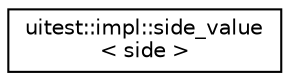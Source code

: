 digraph "Graphical Class Hierarchy"
{
 // LATEX_PDF_SIZE
  edge [fontname="Helvetica",fontsize="10",labelfontname="Helvetica",labelfontsize="10"];
  node [fontname="Helvetica",fontsize="10",shape=record];
  rankdir="LR";
  Node0 [label="uitest::impl::side_value\l\< side \>",height=0.2,width=0.4,color="black", fillcolor="white", style="filled",URL="$structuitest_1_1impl_1_1side__value.html",tooltip=" "];
}
